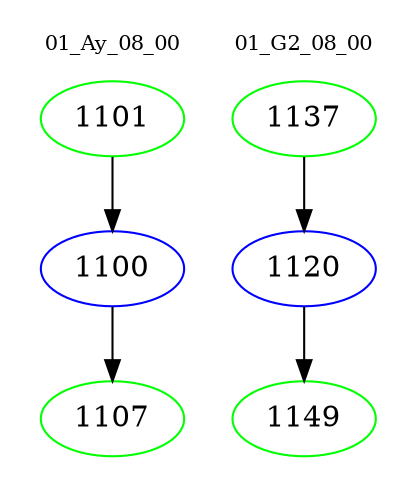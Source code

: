 digraph{
subgraph cluster_0 {
color = white
label = "01_Ay_08_00";
fontsize=10;
T0_1101 [label="1101", color="green"]
T0_1101 -> T0_1100 [color="black"]
T0_1100 [label="1100", color="blue"]
T0_1100 -> T0_1107 [color="black"]
T0_1107 [label="1107", color="green"]
}
subgraph cluster_1 {
color = white
label = "01_G2_08_00";
fontsize=10;
T1_1137 [label="1137", color="green"]
T1_1137 -> T1_1120 [color="black"]
T1_1120 [label="1120", color="blue"]
T1_1120 -> T1_1149 [color="black"]
T1_1149 [label="1149", color="green"]
}
}
